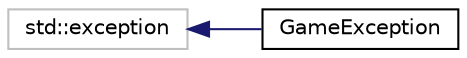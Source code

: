 digraph "Graphical Class Hierarchy"
{
 // LATEX_PDF_SIZE
  edge [fontname="Helvetica",fontsize="10",labelfontname="Helvetica",labelfontsize="10"];
  node [fontname="Helvetica",fontsize="10",shape=record];
  rankdir="LR";
  Node166 [label="std::exception",height=0.2,width=0.4,color="grey75", fillcolor="white", style="filled",tooltip="STL class."];
  Node166 -> Node0 [dir="back",color="midnightblue",fontsize="10",style="solid",fontname="Helvetica"];
  Node0 [label="GameException",height=0.2,width=0.4,color="black", fillcolor="white", style="filled",URL="$classGameException.html",tooltip=" "];
}
